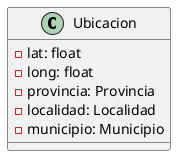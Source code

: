 @startuml
'https://plantuml.com/class-diagram

class Ubicacion{
    -lat: float
    -long: float
    -provincia: Provincia
    -localidad: Localidad
    -municipio: Municipio
}
@enduml